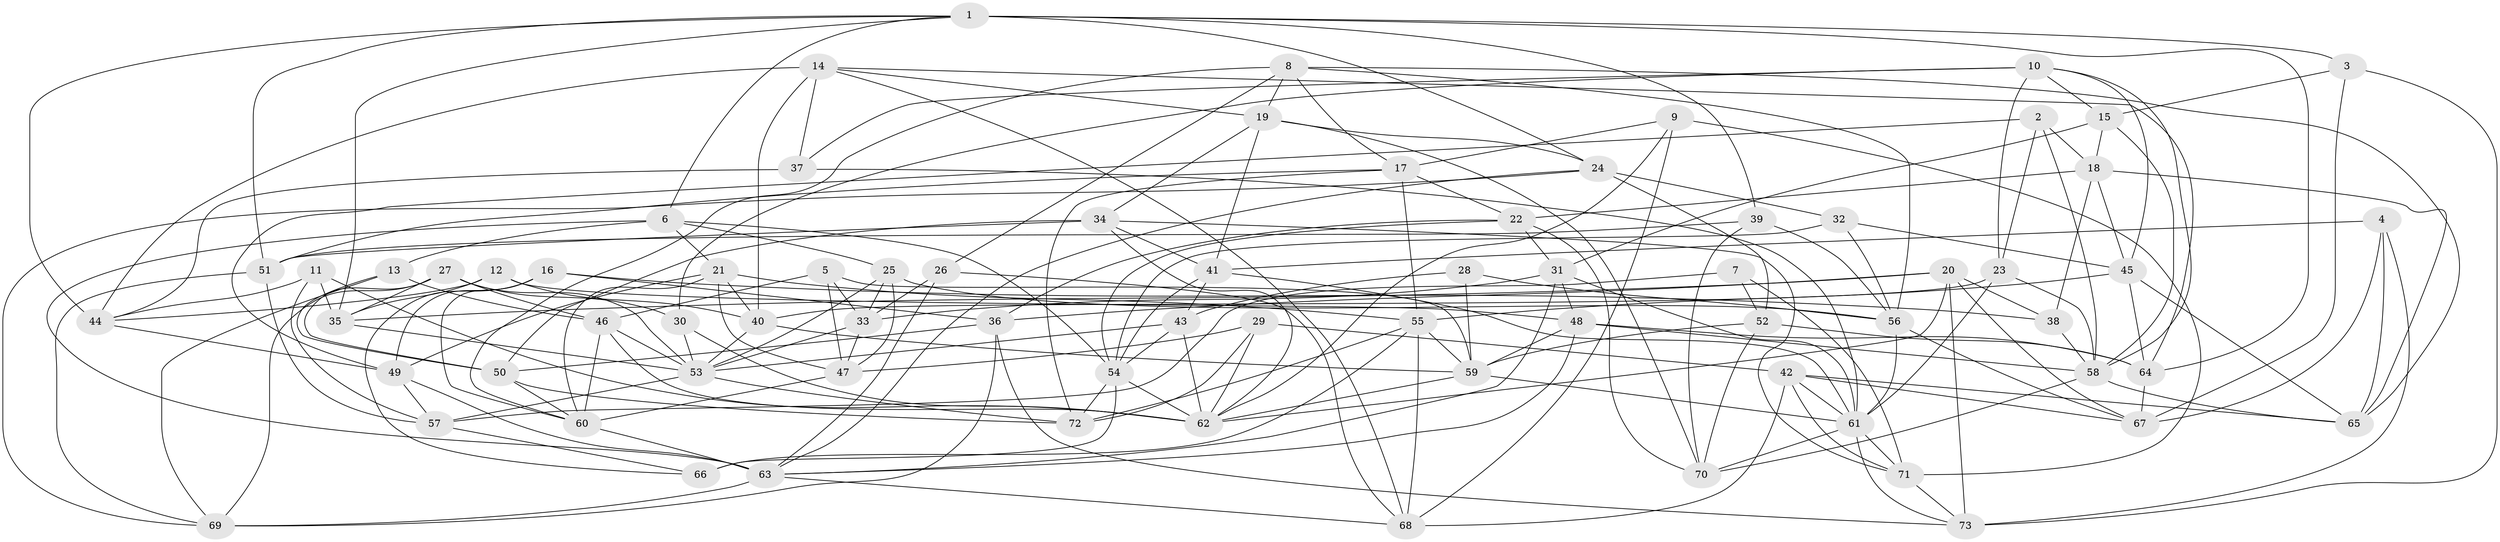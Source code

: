 // original degree distribution, {4: 1.0}
// Generated by graph-tools (version 1.1) at 2025/26/03/09/25 03:26:56]
// undirected, 73 vertices, 210 edges
graph export_dot {
graph [start="1"]
  node [color=gray90,style=filled];
  1;
  2;
  3;
  4;
  5;
  6;
  7;
  8;
  9;
  10;
  11;
  12;
  13;
  14;
  15;
  16;
  17;
  18;
  19;
  20;
  21;
  22;
  23;
  24;
  25;
  26;
  27;
  28;
  29;
  30;
  31;
  32;
  33;
  34;
  35;
  36;
  37;
  38;
  39;
  40;
  41;
  42;
  43;
  44;
  45;
  46;
  47;
  48;
  49;
  50;
  51;
  52;
  53;
  54;
  55;
  56;
  57;
  58;
  59;
  60;
  61;
  62;
  63;
  64;
  65;
  66;
  67;
  68;
  69;
  70;
  71;
  72;
  73;
  1 -- 3 [weight=1.0];
  1 -- 6 [weight=1.0];
  1 -- 24 [weight=1.0];
  1 -- 35 [weight=1.0];
  1 -- 39 [weight=1.0];
  1 -- 44 [weight=1.0];
  1 -- 51 [weight=1.0];
  1 -- 64 [weight=1.0];
  2 -- 18 [weight=1.0];
  2 -- 23 [weight=1.0];
  2 -- 49 [weight=1.0];
  2 -- 58 [weight=1.0];
  3 -- 15 [weight=1.0];
  3 -- 67 [weight=1.0];
  3 -- 73 [weight=1.0];
  4 -- 41 [weight=1.0];
  4 -- 65 [weight=1.0];
  4 -- 67 [weight=1.0];
  4 -- 73 [weight=1.0];
  5 -- 33 [weight=1.0];
  5 -- 46 [weight=1.0];
  5 -- 47 [weight=1.0];
  5 -- 59 [weight=1.0];
  6 -- 13 [weight=1.0];
  6 -- 21 [weight=1.0];
  6 -- 25 [weight=1.0];
  6 -- 54 [weight=1.0];
  6 -- 63 [weight=1.0];
  7 -- 52 [weight=2.0];
  7 -- 57 [weight=1.0];
  7 -- 71 [weight=1.0];
  8 -- 17 [weight=1.0];
  8 -- 19 [weight=1.0];
  8 -- 26 [weight=1.0];
  8 -- 56 [weight=1.0];
  8 -- 60 [weight=1.0];
  8 -- 65 [weight=1.0];
  9 -- 17 [weight=1.0];
  9 -- 62 [weight=1.0];
  9 -- 68 [weight=1.0];
  9 -- 71 [weight=1.0];
  10 -- 15 [weight=1.0];
  10 -- 23 [weight=1.0];
  10 -- 30 [weight=1.0];
  10 -- 37 [weight=1.0];
  10 -- 45 [weight=1.0];
  10 -- 58 [weight=1.0];
  11 -- 35 [weight=1.0];
  11 -- 44 [weight=1.0];
  11 -- 57 [weight=1.0];
  11 -- 62 [weight=1.0];
  12 -- 35 [weight=1.0];
  12 -- 40 [weight=1.0];
  12 -- 44 [weight=1.0];
  12 -- 48 [weight=1.0];
  13 -- 46 [weight=1.0];
  13 -- 50 [weight=1.0];
  13 -- 69 [weight=1.0];
  14 -- 19 [weight=1.0];
  14 -- 37 [weight=1.0];
  14 -- 40 [weight=1.0];
  14 -- 44 [weight=1.0];
  14 -- 64 [weight=1.0];
  14 -- 68 [weight=1.0];
  15 -- 18 [weight=1.0];
  15 -- 31 [weight=1.0];
  15 -- 58 [weight=2.0];
  16 -- 36 [weight=1.0];
  16 -- 38 [weight=1.0];
  16 -- 49 [weight=1.0];
  16 -- 60 [weight=1.0];
  16 -- 66 [weight=2.0];
  17 -- 22 [weight=1.0];
  17 -- 51 [weight=1.0];
  17 -- 55 [weight=1.0];
  17 -- 72 [weight=1.0];
  18 -- 22 [weight=1.0];
  18 -- 38 [weight=1.0];
  18 -- 45 [weight=1.0];
  18 -- 65 [weight=1.0];
  19 -- 24 [weight=1.0];
  19 -- 34 [weight=1.0];
  19 -- 41 [weight=1.0];
  19 -- 70 [weight=1.0];
  20 -- 35 [weight=1.0];
  20 -- 36 [weight=1.0];
  20 -- 38 [weight=1.0];
  20 -- 62 [weight=1.0];
  20 -- 67 [weight=1.0];
  20 -- 73 [weight=1.0];
  21 -- 40 [weight=1.0];
  21 -- 47 [weight=1.0];
  21 -- 49 [weight=1.0];
  21 -- 55 [weight=1.0];
  21 -- 60 [weight=1.0];
  22 -- 31 [weight=1.0];
  22 -- 36 [weight=1.0];
  22 -- 54 [weight=1.0];
  22 -- 70 [weight=1.0];
  23 -- 40 [weight=1.0];
  23 -- 58 [weight=2.0];
  23 -- 61 [weight=1.0];
  24 -- 32 [weight=1.0];
  24 -- 52 [weight=1.0];
  24 -- 63 [weight=1.0];
  24 -- 69 [weight=1.0];
  25 -- 33 [weight=1.0];
  25 -- 47 [weight=1.0];
  25 -- 53 [weight=1.0];
  25 -- 56 [weight=2.0];
  26 -- 33 [weight=1.0];
  26 -- 63 [weight=1.0];
  26 -- 68 [weight=1.0];
  27 -- 30 [weight=1.0];
  27 -- 35 [weight=1.0];
  27 -- 46 [weight=1.0];
  27 -- 50 [weight=1.0];
  27 -- 53 [weight=1.0];
  27 -- 69 [weight=1.0];
  28 -- 43 [weight=2.0];
  28 -- 56 [weight=1.0];
  28 -- 59 [weight=1.0];
  29 -- 42 [weight=1.0];
  29 -- 47 [weight=1.0];
  29 -- 62 [weight=1.0];
  29 -- 72 [weight=1.0];
  30 -- 53 [weight=1.0];
  30 -- 62 [weight=1.0];
  31 -- 33 [weight=1.0];
  31 -- 48 [weight=1.0];
  31 -- 61 [weight=1.0];
  31 -- 63 [weight=1.0];
  32 -- 45 [weight=1.0];
  32 -- 54 [weight=1.0];
  32 -- 56 [weight=1.0];
  33 -- 47 [weight=1.0];
  33 -- 53 [weight=1.0];
  34 -- 41 [weight=1.0];
  34 -- 50 [weight=1.0];
  34 -- 51 [weight=1.0];
  34 -- 62 [weight=1.0];
  34 -- 71 [weight=1.0];
  35 -- 53 [weight=1.0];
  36 -- 50 [weight=1.0];
  36 -- 69 [weight=1.0];
  36 -- 73 [weight=1.0];
  37 -- 44 [weight=1.0];
  37 -- 61 [weight=1.0];
  38 -- 58 [weight=1.0];
  39 -- 51 [weight=1.0];
  39 -- 56 [weight=1.0];
  39 -- 70 [weight=1.0];
  40 -- 53 [weight=1.0];
  40 -- 59 [weight=1.0];
  41 -- 43 [weight=1.0];
  41 -- 54 [weight=1.0];
  41 -- 61 [weight=1.0];
  42 -- 61 [weight=1.0];
  42 -- 65 [weight=1.0];
  42 -- 67 [weight=1.0];
  42 -- 68 [weight=1.0];
  42 -- 71 [weight=1.0];
  43 -- 53 [weight=1.0];
  43 -- 54 [weight=1.0];
  43 -- 62 [weight=1.0];
  44 -- 49 [weight=1.0];
  45 -- 55 [weight=1.0];
  45 -- 64 [weight=1.0];
  45 -- 65 [weight=1.0];
  46 -- 53 [weight=1.0];
  46 -- 60 [weight=1.0];
  46 -- 62 [weight=1.0];
  47 -- 60 [weight=1.0];
  48 -- 58 [weight=1.0];
  48 -- 59 [weight=1.0];
  48 -- 63 [weight=1.0];
  48 -- 64 [weight=1.0];
  49 -- 57 [weight=1.0];
  49 -- 63 [weight=1.0];
  50 -- 60 [weight=1.0];
  50 -- 72 [weight=1.0];
  51 -- 57 [weight=1.0];
  51 -- 69 [weight=1.0];
  52 -- 59 [weight=1.0];
  52 -- 64 [weight=1.0];
  52 -- 70 [weight=1.0];
  53 -- 57 [weight=1.0];
  53 -- 72 [weight=1.0];
  54 -- 62 [weight=1.0];
  54 -- 66 [weight=1.0];
  54 -- 72 [weight=1.0];
  55 -- 59 [weight=1.0];
  55 -- 66 [weight=2.0];
  55 -- 68 [weight=1.0];
  55 -- 72 [weight=1.0];
  56 -- 61 [weight=1.0];
  56 -- 67 [weight=1.0];
  57 -- 66 [weight=1.0];
  58 -- 65 [weight=1.0];
  58 -- 70 [weight=1.0];
  59 -- 61 [weight=1.0];
  59 -- 62 [weight=1.0];
  60 -- 63 [weight=2.0];
  61 -- 70 [weight=1.0];
  61 -- 71 [weight=1.0];
  61 -- 73 [weight=1.0];
  63 -- 68 [weight=1.0];
  63 -- 69 [weight=1.0];
  64 -- 67 [weight=1.0];
  71 -- 73 [weight=1.0];
}
